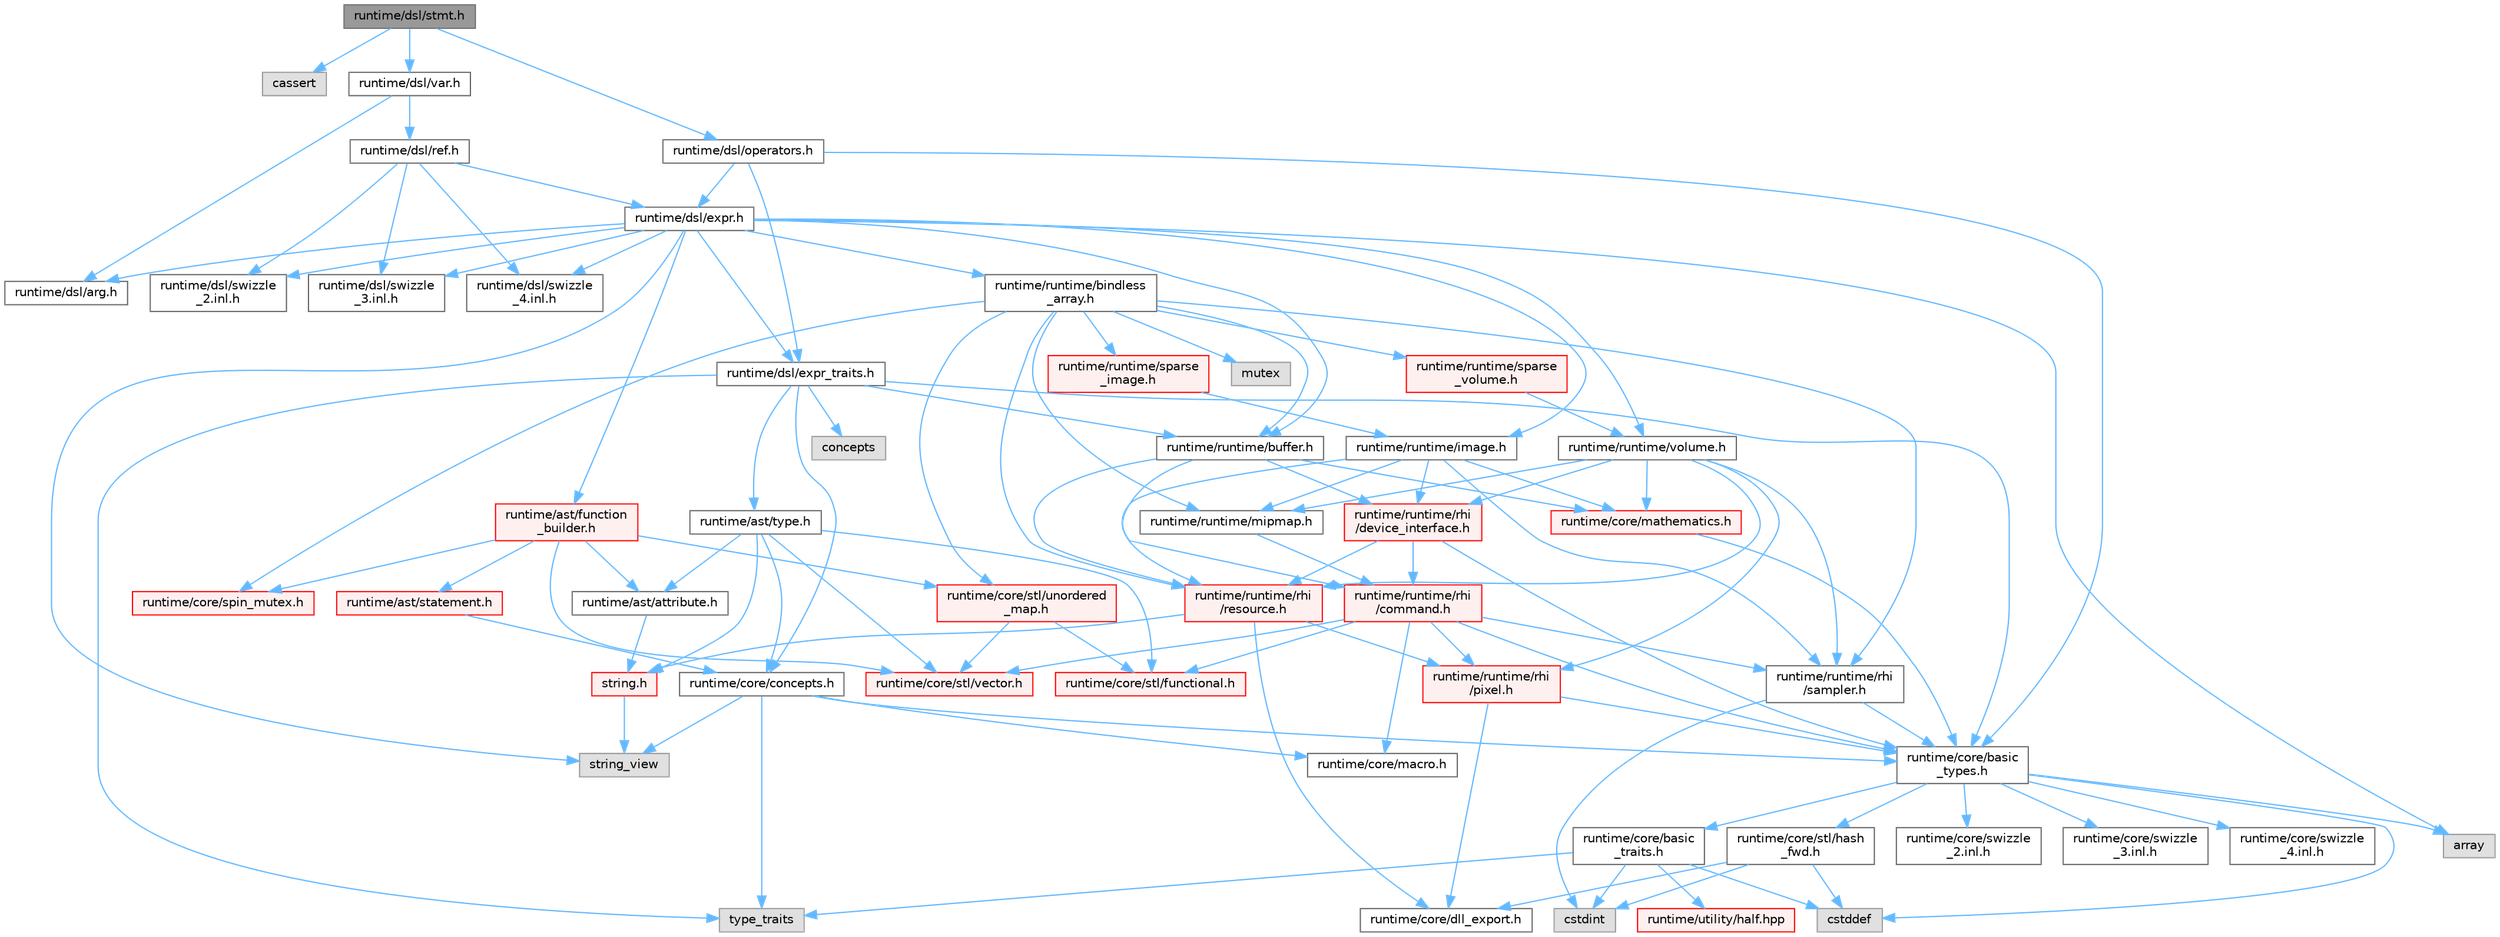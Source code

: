 digraph "runtime/dsl/stmt.h"
{
 // LATEX_PDF_SIZE
  bgcolor="transparent";
  edge [fontname=Helvetica,fontsize=10,labelfontname=Helvetica,labelfontsize=10];
  node [fontname=Helvetica,fontsize=10,shape=box,height=0.2,width=0.4];
  Node1 [id="Node000001",label="runtime/dsl/stmt.h",height=0.2,width=0.4,color="gray40", fillcolor="grey60", style="filled", fontcolor="black",tooltip=" "];
  Node1 -> Node2 [id="edge1_Node000001_Node000002",color="steelblue1",style="solid",tooltip=" "];
  Node2 [id="Node000002",label="cassert",height=0.2,width=0.4,color="grey60", fillcolor="#E0E0E0", style="filled",tooltip=" "];
  Node1 -> Node3 [id="edge2_Node000001_Node000003",color="steelblue1",style="solid",tooltip=" "];
  Node3 [id="Node000003",label="runtime/dsl/var.h",height=0.2,width=0.4,color="grey40", fillcolor="white", style="filled",URL="$var_8h.html",tooltip=" "];
  Node3 -> Node4 [id="edge3_Node000003_Node000004",color="steelblue1",style="solid",tooltip=" "];
  Node4 [id="Node000004",label="runtime/dsl/ref.h",height=0.2,width=0.4,color="grey40", fillcolor="white", style="filled",URL="$ref_8h.html",tooltip=" "];
  Node4 -> Node5 [id="edge4_Node000004_Node000005",color="steelblue1",style="solid",tooltip=" "];
  Node5 [id="Node000005",label="runtime/dsl/expr.h",height=0.2,width=0.4,color="grey40", fillcolor="white", style="filled",URL="$expr_8h.html",tooltip=" "];
  Node5 -> Node6 [id="edge5_Node000005_Node000006",color="steelblue1",style="solid",tooltip=" "];
  Node6 [id="Node000006",label="array",height=0.2,width=0.4,color="grey60", fillcolor="#E0E0E0", style="filled",tooltip=" "];
  Node5 -> Node7 [id="edge6_Node000005_Node000007",color="steelblue1",style="solid",tooltip=" "];
  Node7 [id="Node000007",label="string_view",height=0.2,width=0.4,color="grey60", fillcolor="#E0E0E0", style="filled",tooltip=" "];
  Node5 -> Node8 [id="edge7_Node000005_Node000008",color="steelblue1",style="solid",tooltip=" "];
  Node8 [id="Node000008",label="runtime/runtime/image.h",height=0.2,width=0.4,color="grey40", fillcolor="white", style="filled",URL="$image_8h.html",tooltip=" "];
  Node8 -> Node9 [id="edge8_Node000008_Node000009",color="steelblue1",style="solid",tooltip=" "];
  Node9 [id="Node000009",label="runtime/core/mathematics.h",height=0.2,width=0.4,color="red", fillcolor="#FFF0F0", style="filled",URL="$mathematics_8h.html",tooltip=" "];
  Node9 -> Node14 [id="edge9_Node000009_Node000014",color="steelblue1",style="solid",tooltip=" "];
  Node14 [id="Node000014",label="runtime/core/basic\l_types.h",height=0.2,width=0.4,color="grey40", fillcolor="white", style="filled",URL="$basic__types_8h.html",tooltip=" "];
  Node14 -> Node15 [id="edge10_Node000014_Node000015",color="steelblue1",style="solid",tooltip=" "];
  Node15 [id="Node000015",label="cstddef",height=0.2,width=0.4,color="grey60", fillcolor="#E0E0E0", style="filled",tooltip=" "];
  Node14 -> Node6 [id="edge11_Node000014_Node000006",color="steelblue1",style="solid",tooltip=" "];
  Node14 -> Node16 [id="edge12_Node000014_Node000016",color="steelblue1",style="solid",tooltip=" "];
  Node16 [id="Node000016",label="runtime/core/stl/hash\l_fwd.h",height=0.2,width=0.4,color="grey40", fillcolor="white", style="filled",URL="$hash__fwd_8h.html",tooltip=" "];
  Node16 -> Node15 [id="edge13_Node000016_Node000015",color="steelblue1",style="solid",tooltip=" "];
  Node16 -> Node17 [id="edge14_Node000016_Node000017",color="steelblue1",style="solid",tooltip=" "];
  Node17 [id="Node000017",label="cstdint",height=0.2,width=0.4,color="grey60", fillcolor="#E0E0E0", style="filled",tooltip=" "];
  Node16 -> Node18 [id="edge15_Node000016_Node000018",color="steelblue1",style="solid",tooltip=" "];
  Node18 [id="Node000018",label="runtime/core/dll_export.h",height=0.2,width=0.4,color="grey40", fillcolor="white", style="filled",URL="$dll__export_8h.html",tooltip=" "];
  Node14 -> Node19 [id="edge16_Node000014_Node000019",color="steelblue1",style="solid",tooltip=" "];
  Node19 [id="Node000019",label="runtime/core/basic\l_traits.h",height=0.2,width=0.4,color="grey40", fillcolor="white", style="filled",URL="$basic__traits_8h.html",tooltip=" "];
  Node19 -> Node17 [id="edge17_Node000019_Node000017",color="steelblue1",style="solid",tooltip=" "];
  Node19 -> Node15 [id="edge18_Node000019_Node000015",color="steelblue1",style="solid",tooltip=" "];
  Node19 -> Node20 [id="edge19_Node000019_Node000020",color="steelblue1",style="solid",tooltip=" "];
  Node20 [id="Node000020",label="type_traits",height=0.2,width=0.4,color="grey60", fillcolor="#E0E0E0", style="filled",tooltip=" "];
  Node19 -> Node21 [id="edge20_Node000019_Node000021",color="steelblue1",style="solid",tooltip=" "];
  Node21 [id="Node000021",label="runtime/utility/half.hpp",height=0.2,width=0.4,color="red", fillcolor="#FFF0F0", style="filled",URL="$half_8hpp.html",tooltip=" "];
  Node14 -> Node29 [id="edge21_Node000014_Node000029",color="steelblue1",style="solid",tooltip=" "];
  Node29 [id="Node000029",label="runtime/core/swizzle\l_2.inl.h",height=0.2,width=0.4,color="grey40", fillcolor="white", style="filled",URL="$core_2swizzle__2_8inl_8h.html",tooltip=" "];
  Node14 -> Node30 [id="edge22_Node000014_Node000030",color="steelblue1",style="solid",tooltip=" "];
  Node30 [id="Node000030",label="runtime/core/swizzle\l_3.inl.h",height=0.2,width=0.4,color="grey40", fillcolor="white", style="filled",URL="$core_2swizzle__3_8inl_8h.html",tooltip=" "];
  Node14 -> Node31 [id="edge23_Node000014_Node000031",color="steelblue1",style="solid",tooltip=" "];
  Node31 [id="Node000031",label="runtime/core/swizzle\l_4.inl.h",height=0.2,width=0.4,color="grey40", fillcolor="white", style="filled",URL="$core_2swizzle__4_8inl_8h.html",tooltip=" "];
  Node8 -> Node33 [id="edge24_Node000008_Node000033",color="steelblue1",style="solid",tooltip=" "];
  Node33 [id="Node000033",label="runtime/runtime/rhi\l/resource.h",height=0.2,width=0.4,color="red", fillcolor="#FFF0F0", style="filled",URL="$runtime_2rhi_2resource_8h.html",tooltip=" "];
  Node33 -> Node18 [id="edge25_Node000033_Node000018",color="steelblue1",style="solid",tooltip=" "];
  Node33 -> Node57 [id="edge26_Node000033_Node000057",color="steelblue1",style="solid",tooltip=" "];
  Node57 [id="Node000057",label="string.h",height=0.2,width=0.4,color="red", fillcolor="#FFF0F0", style="filled",URL="$string_8h.html",tooltip=" "];
  Node57 -> Node7 [id="edge27_Node000057_Node000007",color="steelblue1",style="solid",tooltip=" "];
  Node33 -> Node174 [id="edge28_Node000033_Node000174",color="steelblue1",style="solid",tooltip=" "];
  Node174 [id="Node000174",label="runtime/runtime/rhi\l/pixel.h",height=0.2,width=0.4,color="red", fillcolor="#FFF0F0", style="filled",URL="$pixel_8h.html",tooltip=" "];
  Node174 -> Node18 [id="edge29_Node000174_Node000018",color="steelblue1",style="solid",tooltip=" "];
  Node174 -> Node14 [id="edge30_Node000174_Node000014",color="steelblue1",style="solid",tooltip=" "];
  Node8 -> Node175 [id="edge31_Node000008_Node000175",color="steelblue1",style="solid",tooltip=" "];
  Node175 [id="Node000175",label="runtime/runtime/mipmap.h",height=0.2,width=0.4,color="grey40", fillcolor="white", style="filled",URL="$mipmap_8h.html",tooltip=" "];
  Node175 -> Node176 [id="edge32_Node000175_Node000176",color="steelblue1",style="solid",tooltip=" "];
  Node176 [id="Node000176",label="runtime/runtime/rhi\l/command.h",height=0.2,width=0.4,color="red", fillcolor="#FFF0F0", style="filled",URL="$command_8h.html",tooltip=" "];
  Node176 -> Node177 [id="edge33_Node000176_Node000177",color="steelblue1",style="solid",tooltip=" "];
  Node177 [id="Node000177",label="runtime/core/macro.h",height=0.2,width=0.4,color="grey40", fillcolor="white", style="filled",URL="$macro_8h.html",tooltip=" "];
  Node176 -> Node14 [id="edge34_Node000176_Node000014",color="steelblue1",style="solid",tooltip=" "];
  Node176 -> Node178 [id="edge35_Node000176_Node000178",color="steelblue1",style="solid",tooltip=" "];
  Node178 [id="Node000178",label="runtime/core/stl/vector.h",height=0.2,width=0.4,color="red", fillcolor="#FFF0F0", style="filled",URL="$core_2stl_2vector_8h.html",tooltip=" "];
  Node176 -> Node191 [id="edge36_Node000176_Node000191",color="steelblue1",style="solid",tooltip=" "];
  Node191 [id="Node000191",label="runtime/core/stl/functional.h",height=0.2,width=0.4,color="red", fillcolor="#FFF0F0", style="filled",URL="$core_2stl_2functional_8h.html",tooltip=" "];
  Node176 -> Node174 [id="edge37_Node000176_Node000174",color="steelblue1",style="solid",tooltip=" "];
  Node176 -> Node196 [id="edge38_Node000176_Node000196",color="steelblue1",style="solid",tooltip=" "];
  Node196 [id="Node000196",label="runtime/runtime/rhi\l/sampler.h",height=0.2,width=0.4,color="grey40", fillcolor="white", style="filled",URL="$sampler_8h.html",tooltip=" "];
  Node196 -> Node17 [id="edge39_Node000196_Node000017",color="steelblue1",style="solid",tooltip=" "];
  Node196 -> Node14 [id="edge40_Node000196_Node000014",color="steelblue1",style="solid",tooltip=" "];
  Node8 -> Node196 [id="edge41_Node000008_Node000196",color="steelblue1",style="solid",tooltip=" "];
  Node8 -> Node201 [id="edge42_Node000008_Node000201",color="steelblue1",style="solid",tooltip=" "];
  Node201 [id="Node000201",label="runtime/runtime/rhi\l/device_interface.h",height=0.2,width=0.4,color="red", fillcolor="#FFF0F0", style="filled",URL="$device__interface_8h.html",tooltip=" "];
  Node201 -> Node14 [id="edge43_Node000201_Node000014",color="steelblue1",style="solid",tooltip=" "];
  Node201 -> Node33 [id="edge44_Node000201_Node000033",color="steelblue1",style="solid",tooltip=" "];
  Node201 -> Node176 [id="edge45_Node000201_Node000176",color="steelblue1",style="solid",tooltip=" "];
  Node5 -> Node219 [id="edge46_Node000005_Node000219",color="steelblue1",style="solid",tooltip=" "];
  Node219 [id="Node000219",label="runtime/runtime/volume.h",height=0.2,width=0.4,color="grey40", fillcolor="white", style="filled",URL="$volume_8h.html",tooltip=" "];
  Node219 -> Node9 [id="edge47_Node000219_Node000009",color="steelblue1",style="solid",tooltip=" "];
  Node219 -> Node174 [id="edge48_Node000219_Node000174",color="steelblue1",style="solid",tooltip=" "];
  Node219 -> Node33 [id="edge49_Node000219_Node000033",color="steelblue1",style="solid",tooltip=" "];
  Node219 -> Node175 [id="edge50_Node000219_Node000175",color="steelblue1",style="solid",tooltip=" "];
  Node219 -> Node196 [id="edge51_Node000219_Node000196",color="steelblue1",style="solid",tooltip=" "];
  Node219 -> Node201 [id="edge52_Node000219_Node000201",color="steelblue1",style="solid",tooltip=" "];
  Node5 -> Node220 [id="edge53_Node000005_Node000220",color="steelblue1",style="solid",tooltip=" "];
  Node220 [id="Node000220",label="runtime/runtime/buffer.h",height=0.2,width=0.4,color="grey40", fillcolor="white", style="filled",URL="$buffer_8h.html",tooltip=" "];
  Node220 -> Node9 [id="edge54_Node000220_Node000009",color="steelblue1",style="solid",tooltip=" "];
  Node220 -> Node176 [id="edge55_Node000220_Node000176",color="steelblue1",style="solid",tooltip=" "];
  Node220 -> Node33 [id="edge56_Node000220_Node000033",color="steelblue1",style="solid",tooltip=" "];
  Node220 -> Node201 [id="edge57_Node000220_Node000201",color="steelblue1",style="solid",tooltip=" "];
  Node5 -> Node221 [id="edge58_Node000005_Node000221",color="steelblue1",style="solid",tooltip=" "];
  Node221 [id="Node000221",label="runtime/runtime/bindless\l_array.h",height=0.2,width=0.4,color="grey40", fillcolor="white", style="filled",URL="$bindless__array_8h.html",tooltip=" "];
  Node221 -> Node222 [id="edge59_Node000221_Node000222",color="steelblue1",style="solid",tooltip=" "];
  Node222 [id="Node000222",label="mutex",height=0.2,width=0.4,color="grey60", fillcolor="#E0E0E0", style="filled",tooltip=" "];
  Node221 -> Node223 [id="edge60_Node000221_Node000223",color="steelblue1",style="solid",tooltip=" "];
  Node223 [id="Node000223",label="runtime/core/stl/unordered\l_map.h",height=0.2,width=0.4,color="red", fillcolor="#FFF0F0", style="filled",URL="$core_2stl_2unordered__map_8h.html",tooltip=" "];
  Node223 -> Node178 [id="edge61_Node000223_Node000178",color="steelblue1",style="solid",tooltip=" "];
  Node223 -> Node191 [id="edge62_Node000223_Node000191",color="steelblue1",style="solid",tooltip=" "];
  Node221 -> Node225 [id="edge63_Node000221_Node000225",color="steelblue1",style="solid",tooltip=" "];
  Node225 [id="Node000225",label="runtime/core/spin_mutex.h",height=0.2,width=0.4,color="red", fillcolor="#FFF0F0", style="filled",URL="$spin__mutex_8h.html",tooltip=" "];
  Node221 -> Node196 [id="edge64_Node000221_Node000196",color="steelblue1",style="solid",tooltip=" "];
  Node221 -> Node175 [id="edge65_Node000221_Node000175",color="steelblue1",style="solid",tooltip=" "];
  Node221 -> Node33 [id="edge66_Node000221_Node000033",color="steelblue1",style="solid",tooltip=" "];
  Node221 -> Node220 [id="edge67_Node000221_Node000220",color="steelblue1",style="solid",tooltip=" "];
  Node221 -> Node227 [id="edge68_Node000221_Node000227",color="steelblue1",style="solid",tooltip=" "];
  Node227 [id="Node000227",label="runtime/runtime/sparse\l_image.h",height=0.2,width=0.4,color="red", fillcolor="#FFF0F0", style="filled",URL="$sparse__image_8h.html",tooltip=" "];
  Node227 -> Node8 [id="edge69_Node000227_Node000008",color="steelblue1",style="solid",tooltip=" "];
  Node221 -> Node231 [id="edge70_Node000221_Node000231",color="steelblue1",style="solid",tooltip=" "];
  Node231 [id="Node000231",label="runtime/runtime/sparse\l_volume.h",height=0.2,width=0.4,color="red", fillcolor="#FFF0F0", style="filled",URL="$sparse__volume_8h.html",tooltip=" "];
  Node231 -> Node219 [id="edge71_Node000231_Node000219",color="steelblue1",style="solid",tooltip=" "];
  Node5 -> Node232 [id="edge72_Node000005_Node000232",color="steelblue1",style="solid",tooltip=" "];
  Node232 [id="Node000232",label="runtime/ast/function\l_builder.h",height=0.2,width=0.4,color="red", fillcolor="#FFF0F0", style="filled",URL="$function__builder_8h.html",tooltip=" "];
  Node232 -> Node178 [id="edge73_Node000232_Node000178",color="steelblue1",style="solid",tooltip=" "];
  Node232 -> Node225 [id="edge74_Node000232_Node000225",color="steelblue1",style="solid",tooltip=" "];
  Node232 -> Node233 [id="edge75_Node000232_Node000233",color="steelblue1",style="solid",tooltip=" "];
  Node233 [id="Node000233",label="runtime/ast/statement.h",height=0.2,width=0.4,color="red", fillcolor="#FFF0F0", style="filled",URL="$statement_8h.html",tooltip=" "];
  Node233 -> Node212 [id="edge76_Node000233_Node000212",color="steelblue1",style="solid",tooltip=" "];
  Node212 [id="Node000212",label="runtime/core/concepts.h",height=0.2,width=0.4,color="grey40", fillcolor="white", style="filled",URL="$concepts_8h.html",tooltip=" "];
  Node212 -> Node20 [id="edge77_Node000212_Node000020",color="steelblue1",style="solid",tooltip=" "];
  Node212 -> Node7 [id="edge78_Node000212_Node000007",color="steelblue1",style="solid",tooltip=" "];
  Node212 -> Node177 [id="edge79_Node000212_Node000177",color="steelblue1",style="solid",tooltip=" "];
  Node212 -> Node14 [id="edge80_Node000212_Node000014",color="steelblue1",style="solid",tooltip=" "];
  Node232 -> Node213 [id="edge81_Node000232_Node000213",color="steelblue1",style="solid",tooltip=" "];
  Node213 [id="Node000213",label="runtime/ast/attribute.h",height=0.2,width=0.4,color="grey40", fillcolor="white", style="filled",URL="$attribute_8h.html",tooltip=" "];
  Node213 -> Node57 [id="edge82_Node000213_Node000057",color="steelblue1",style="solid",tooltip=" "];
  Node232 -> Node223 [id="edge83_Node000232_Node000223",color="steelblue1",style="solid",tooltip=" "];
  Node5 -> Node237 [id="edge84_Node000005_Node000237",color="steelblue1",style="solid",tooltip=" "];
  Node237 [id="Node000237",label="runtime/dsl/expr_traits.h",height=0.2,width=0.4,color="grey40", fillcolor="white", style="filled",URL="$expr__traits_8h.html",tooltip=" "];
  Node237 -> Node20 [id="edge85_Node000237_Node000020",color="steelblue1",style="solid",tooltip=" "];
  Node237 -> Node238 [id="edge86_Node000237_Node000238",color="steelblue1",style="solid",tooltip=" "];
  Node238 [id="Node000238",label="concepts",height=0.2,width=0.4,color="grey60", fillcolor="#E0E0E0", style="filled",tooltip=" "];
  Node237 -> Node14 [id="edge87_Node000237_Node000014",color="steelblue1",style="solid",tooltip=" "];
  Node237 -> Node212 [id="edge88_Node000237_Node000212",color="steelblue1",style="solid",tooltip=" "];
  Node237 -> Node211 [id="edge89_Node000237_Node000211",color="steelblue1",style="solid",tooltip=" "];
  Node211 [id="Node000211",label="runtime/ast/type.h",height=0.2,width=0.4,color="grey40", fillcolor="white", style="filled",URL="$type_8h.html",tooltip=" "];
  Node211 -> Node178 [id="edge90_Node000211_Node000178",color="steelblue1",style="solid",tooltip=" "];
  Node211 -> Node57 [id="edge91_Node000211_Node000057",color="steelblue1",style="solid",tooltip=" "];
  Node211 -> Node191 [id="edge92_Node000211_Node000191",color="steelblue1",style="solid",tooltip=" "];
  Node211 -> Node212 [id="edge93_Node000211_Node000212",color="steelblue1",style="solid",tooltip=" "];
  Node211 -> Node213 [id="edge94_Node000211_Node000213",color="steelblue1",style="solid",tooltip=" "];
  Node237 -> Node220 [id="edge95_Node000237_Node000220",color="steelblue1",style="solid",tooltip=" "];
  Node5 -> Node239 [id="edge96_Node000005_Node000239",color="steelblue1",style="solid",tooltip=" "];
  Node239 [id="Node000239",label="runtime/dsl/arg.h",height=0.2,width=0.4,color="grey40", fillcolor="white", style="filled",URL="$arg_8h.html",tooltip=" "];
  Node5 -> Node240 [id="edge97_Node000005_Node000240",color="steelblue1",style="solid",tooltip=" "];
  Node240 [id="Node000240",label="runtime/dsl/swizzle\l_2.inl.h",height=0.2,width=0.4,color="grey40", fillcolor="white", style="filled",URL="$dsl_2swizzle__2_8inl_8h.html",tooltip=" "];
  Node5 -> Node241 [id="edge98_Node000005_Node000241",color="steelblue1",style="solid",tooltip=" "];
  Node241 [id="Node000241",label="runtime/dsl/swizzle\l_3.inl.h",height=0.2,width=0.4,color="grey40", fillcolor="white", style="filled",URL="$dsl_2swizzle__3_8inl_8h.html",tooltip=" "];
  Node5 -> Node242 [id="edge99_Node000005_Node000242",color="steelblue1",style="solid",tooltip=" "];
  Node242 [id="Node000242",label="runtime/dsl/swizzle\l_4.inl.h",height=0.2,width=0.4,color="grey40", fillcolor="white", style="filled",URL="$dsl_2swizzle__4_8inl_8h.html",tooltip=" "];
  Node4 -> Node240 [id="edge100_Node000004_Node000240",color="steelblue1",style="solid",tooltip=" "];
  Node4 -> Node241 [id="edge101_Node000004_Node000241",color="steelblue1",style="solid",tooltip=" "];
  Node4 -> Node242 [id="edge102_Node000004_Node000242",color="steelblue1",style="solid",tooltip=" "];
  Node3 -> Node239 [id="edge103_Node000003_Node000239",color="steelblue1",style="solid",tooltip=" "];
  Node1 -> Node243 [id="edge104_Node000001_Node000243",color="steelblue1",style="solid",tooltip=" "];
  Node243 [id="Node000243",label="runtime/dsl/operators.h",height=0.2,width=0.4,color="grey40", fillcolor="white", style="filled",URL="$operators_8h.html",tooltip=" "];
  Node243 -> Node14 [id="edge105_Node000243_Node000014",color="steelblue1",style="solid",tooltip=" "];
  Node243 -> Node237 [id="edge106_Node000243_Node000237",color="steelblue1",style="solid",tooltip=" "];
  Node243 -> Node5 [id="edge107_Node000243_Node000005",color="steelblue1",style="solid",tooltip=" "];
}
